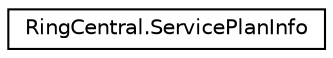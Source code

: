 digraph "Graphical Class Hierarchy"
{
 // LATEX_PDF_SIZE
  edge [fontname="Helvetica",fontsize="10",labelfontname="Helvetica",labelfontsize="10"];
  node [fontname="Helvetica",fontsize="10",shape=record];
  rankdir="LR";
  Node0 [label="RingCentral.ServicePlanInfo",height=0.2,width=0.4,color="black", fillcolor="white", style="filled",URL="$classRingCentral_1_1ServicePlanInfo.html",tooltip="Information on account service plan"];
}
